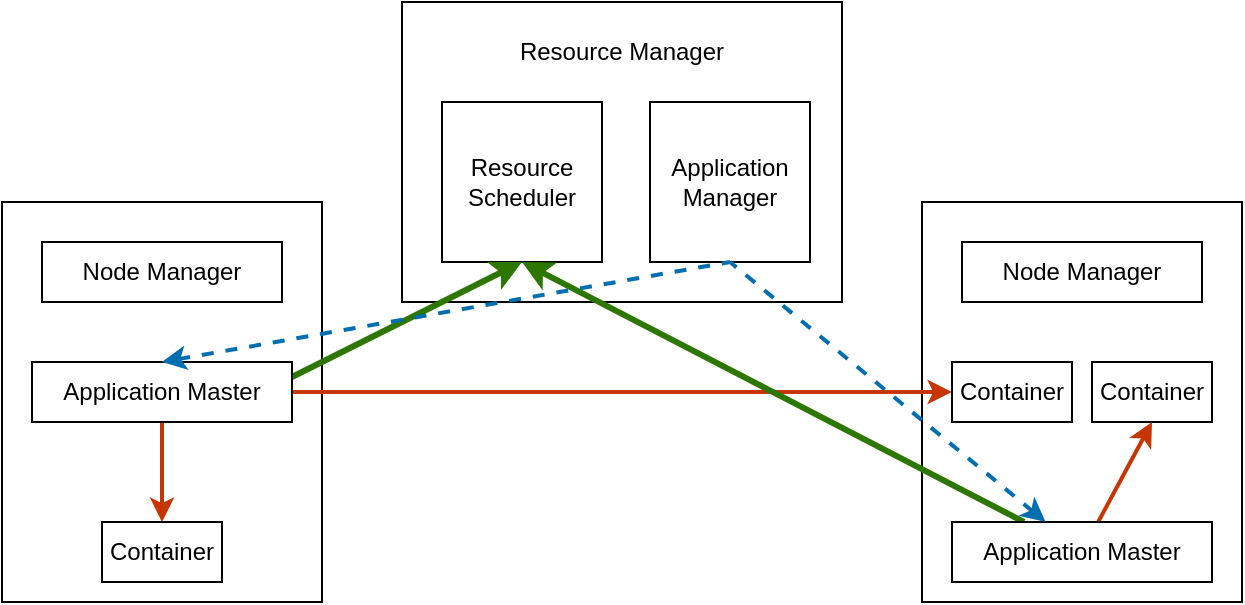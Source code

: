<mxfile version="21.6.8" type="device">
  <diagram name="Page-1" id="siOajV2DtN98gUStpzu0">
    <mxGraphModel dx="818" dy="531" grid="1" gridSize="10" guides="1" tooltips="1" connect="1" arrows="1" fold="1" page="1" pageScale="1" pageWidth="827" pageHeight="1169" math="0" shadow="0">
      <root>
        <mxCell id="0" />
        <mxCell id="1" parent="0" />
        <mxCell id="O9zljQmD4fCYpS1S12jw-3" value="" style="rounded=0;whiteSpace=wrap;html=1;fillColor=none;" vertex="1" parent="1">
          <mxGeometry x="250" y="90" width="220" height="150" as="geometry" />
        </mxCell>
        <mxCell id="O9zljQmD4fCYpS1S12jw-1" value="Resource&lt;br&gt;Scheduler" style="rounded=0;whiteSpace=wrap;html=1;" vertex="1" parent="1">
          <mxGeometry x="270" y="140" width="80" height="80" as="geometry" />
        </mxCell>
        <mxCell id="O9zljQmD4fCYpS1S12jw-2" value="Application&lt;br&gt;Manager" style="rounded=0;whiteSpace=wrap;html=1;" vertex="1" parent="1">
          <mxGeometry x="374" y="140" width="80" height="80" as="geometry" />
        </mxCell>
        <mxCell id="O9zljQmD4fCYpS1S12jw-4" value="Resource Manager" style="text;html=1;strokeColor=none;fillColor=none;align=center;verticalAlign=middle;whiteSpace=wrap;rounded=0;" vertex="1" parent="1">
          <mxGeometry x="280" y="100" width="160" height="30" as="geometry" />
        </mxCell>
        <mxCell id="O9zljQmD4fCYpS1S12jw-5" value="" style="rounded=0;whiteSpace=wrap;html=1;fillColor=none;" vertex="1" parent="1">
          <mxGeometry x="50" y="190" width="160" height="200" as="geometry" />
        </mxCell>
        <mxCell id="O9zljQmD4fCYpS1S12jw-6" value="" style="rounded=0;whiteSpace=wrap;html=1;fillColor=none;" vertex="1" parent="1">
          <mxGeometry x="510" y="190" width="160" height="200" as="geometry" />
        </mxCell>
        <mxCell id="O9zljQmD4fCYpS1S12jw-7" value="Node Manager" style="rounded=0;whiteSpace=wrap;html=1;" vertex="1" parent="1">
          <mxGeometry x="70" y="210" width="120" height="30" as="geometry" />
        </mxCell>
        <mxCell id="O9zljQmD4fCYpS1S12jw-8" value="Node Manager" style="rounded=0;whiteSpace=wrap;html=1;" vertex="1" parent="1">
          <mxGeometry x="530" y="210" width="120" height="30" as="geometry" />
        </mxCell>
        <mxCell id="O9zljQmD4fCYpS1S12jw-20" style="edgeStyle=orthogonalEdgeStyle;rounded=0;orthogonalLoop=1;jettySize=auto;html=1;fillColor=#fa6800;strokeColor=#C73500;strokeWidth=2;" edge="1" parent="1" source="O9zljQmD4fCYpS1S12jw-9" target="O9zljQmD4fCYpS1S12jw-18">
          <mxGeometry relative="1" as="geometry" />
        </mxCell>
        <mxCell id="O9zljQmD4fCYpS1S12jw-21" style="edgeStyle=orthogonalEdgeStyle;rounded=0;orthogonalLoop=1;jettySize=auto;html=1;entryX=0;entryY=0.5;entryDx=0;entryDy=0;fillColor=#fa6800;strokeColor=#C73500;strokeWidth=2;" edge="1" parent="1" source="O9zljQmD4fCYpS1S12jw-9" target="O9zljQmD4fCYpS1S12jw-10">
          <mxGeometry relative="1" as="geometry" />
        </mxCell>
        <mxCell id="O9zljQmD4fCYpS1S12jw-29" style="rounded=0;orthogonalLoop=1;jettySize=auto;html=1;exitX=1;exitY=0.25;exitDx=0;exitDy=0;entryX=0.5;entryY=1;entryDx=0;entryDy=0;fillColor=#60a917;strokeColor=#2D7600;strokeWidth=3;" edge="1" parent="1" source="O9zljQmD4fCYpS1S12jw-9" target="O9zljQmD4fCYpS1S12jw-1">
          <mxGeometry relative="1" as="geometry" />
        </mxCell>
        <mxCell id="O9zljQmD4fCYpS1S12jw-9" value="Application Master" style="rounded=0;whiteSpace=wrap;html=1;" vertex="1" parent="1">
          <mxGeometry x="65" y="270" width="130" height="30" as="geometry" />
        </mxCell>
        <mxCell id="O9zljQmD4fCYpS1S12jw-10" value="Container" style="rounded=0;whiteSpace=wrap;html=1;" vertex="1" parent="1">
          <mxGeometry x="525" y="270" width="60" height="30" as="geometry" />
        </mxCell>
        <mxCell id="O9zljQmD4fCYpS1S12jw-17" value="Container" style="rounded=0;whiteSpace=wrap;html=1;" vertex="1" parent="1">
          <mxGeometry x="595" y="270" width="60" height="30" as="geometry" />
        </mxCell>
        <mxCell id="O9zljQmD4fCYpS1S12jw-18" value="Container" style="rounded=0;whiteSpace=wrap;html=1;" vertex="1" parent="1">
          <mxGeometry x="100" y="350" width="60" height="30" as="geometry" />
        </mxCell>
        <mxCell id="O9zljQmD4fCYpS1S12jw-22" style="rounded=0;orthogonalLoop=1;jettySize=auto;html=1;entryX=0.5;entryY=1;entryDx=0;entryDy=0;fillColor=#fa6800;strokeColor=#C73500;strokeWidth=2;" edge="1" parent="1" source="O9zljQmD4fCYpS1S12jw-19" target="O9zljQmD4fCYpS1S12jw-17">
          <mxGeometry relative="1" as="geometry" />
        </mxCell>
        <mxCell id="O9zljQmD4fCYpS1S12jw-30" style="rounded=0;orthogonalLoop=1;jettySize=auto;html=1;entryX=0.5;entryY=1;entryDx=0;entryDy=0;fillColor=#60a917;strokeColor=#2D7600;strokeWidth=3;" edge="1" parent="1" source="O9zljQmD4fCYpS1S12jw-19" target="O9zljQmD4fCYpS1S12jw-1">
          <mxGeometry relative="1" as="geometry" />
        </mxCell>
        <mxCell id="O9zljQmD4fCYpS1S12jw-19" value="Application Master" style="rounded=0;whiteSpace=wrap;html=1;" vertex="1" parent="1">
          <mxGeometry x="525" y="350" width="130" height="30" as="geometry" />
        </mxCell>
        <mxCell id="O9zljQmD4fCYpS1S12jw-27" style="rounded=0;orthogonalLoop=1;jettySize=auto;html=1;entryX=0.5;entryY=1;entryDx=0;entryDy=0;fillColor=#1ba1e2;strokeColor=#006EAF;endArrow=none;endFill=0;startArrow=classic;startFill=1;strokeWidth=2;dashed=1;" edge="1" parent="1" source="O9zljQmD4fCYpS1S12jw-19" target="O9zljQmD4fCYpS1S12jw-2">
          <mxGeometry relative="1" as="geometry" />
        </mxCell>
        <mxCell id="O9zljQmD4fCYpS1S12jw-26" style="rounded=0;orthogonalLoop=1;jettySize=auto;html=1;entryX=0.5;entryY=1;entryDx=0;entryDy=0;fillColor=#1ba1e2;strokeColor=#006EAF;exitX=0.5;exitY=0;exitDx=0;exitDy=0;endArrow=none;endFill=0;startArrow=classic;startFill=1;strokeWidth=2;dashed=1;" edge="1" parent="1" source="O9zljQmD4fCYpS1S12jw-9" target="O9zljQmD4fCYpS1S12jw-2">
          <mxGeometry relative="1" as="geometry" />
        </mxCell>
      </root>
    </mxGraphModel>
  </diagram>
</mxfile>
